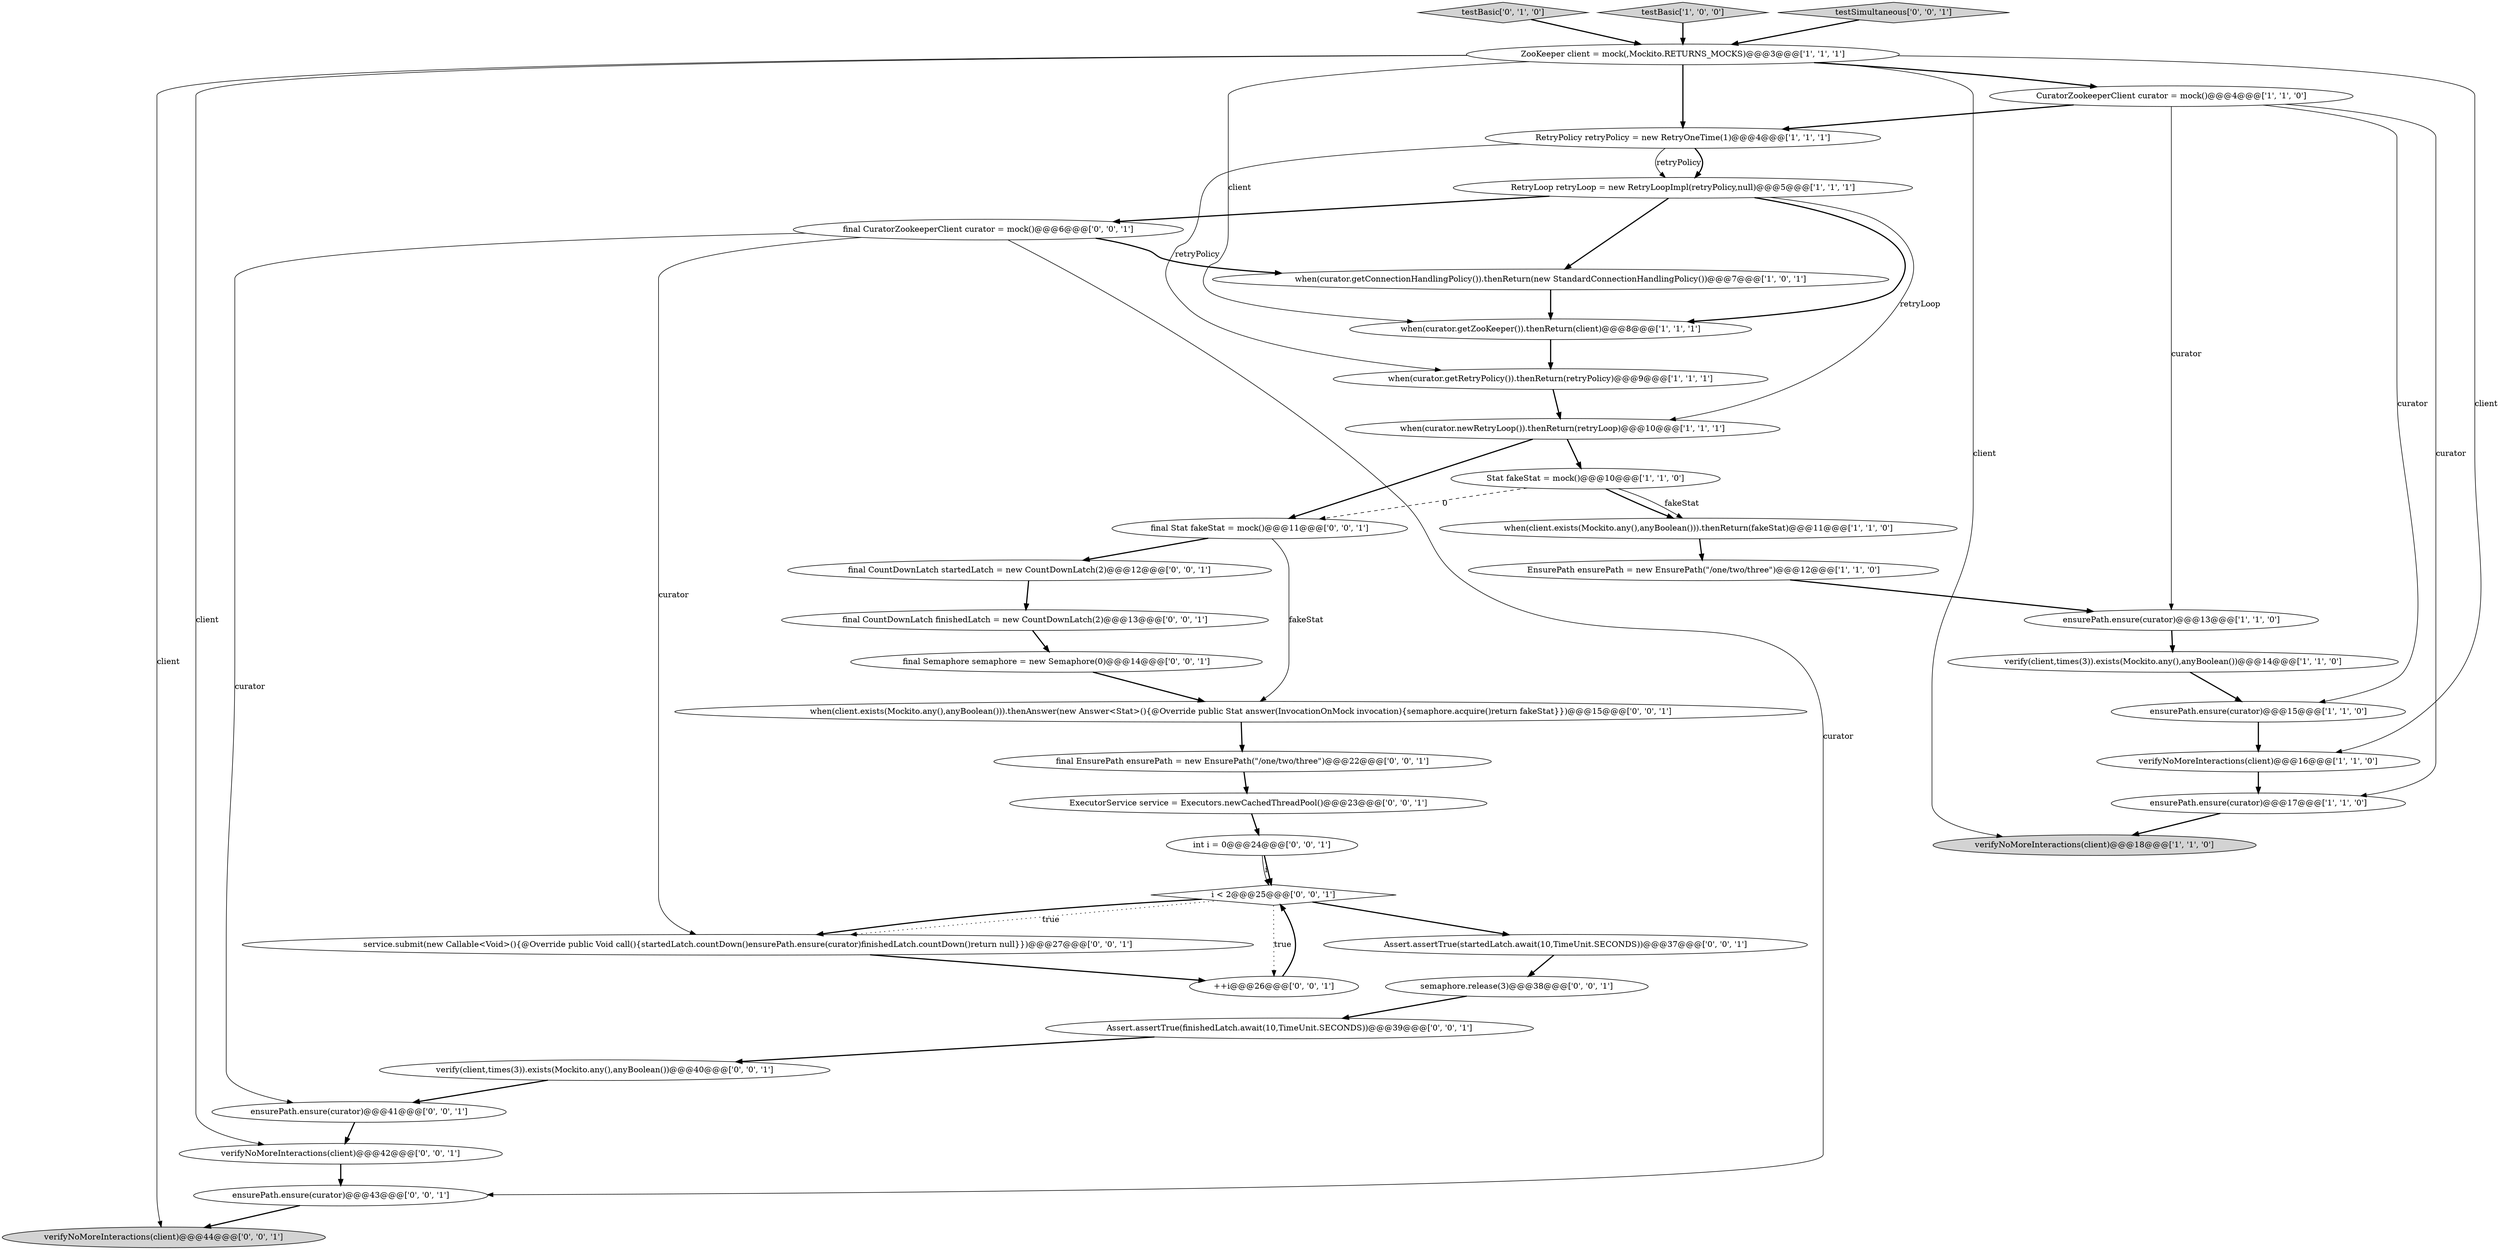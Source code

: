digraph {
21 [style = filled, label = "Assert.assertTrue(finishedLatch.await(10,TimeUnit.SECONDS))@@@39@@@['0', '0', '1']", fillcolor = white, shape = ellipse image = "AAA0AAABBB3BBB"];
25 [style = filled, label = "final Semaphore semaphore = new Semaphore(0)@@@14@@@['0', '0', '1']", fillcolor = white, shape = ellipse image = "AAA0AAABBB3BBB"];
19 [style = filled, label = "final CountDownLatch startedLatch = new CountDownLatch(2)@@@12@@@['0', '0', '1']", fillcolor = white, shape = ellipse image = "AAA0AAABBB3BBB"];
35 [style = filled, label = "semaphore.release(3)@@@38@@@['0', '0', '1']", fillcolor = white, shape = ellipse image = "AAA0AAABBB3BBB"];
22 [style = filled, label = "ensurePath.ensure(curator)@@@41@@@['0', '0', '1']", fillcolor = white, shape = ellipse image = "AAA0AAABBB3BBB"];
28 [style = filled, label = "when(client.exists(Mockito.any(),anyBoolean())).thenAnswer(new Answer<Stat>(){@Override public Stat answer(InvocationOnMock invocation){semaphore.acquire()return fakeStat}})@@@15@@@['0', '0', '1']", fillcolor = white, shape = ellipse image = "AAA0AAABBB3BBB"];
27 [style = filled, label = "final EnsurePath ensurePath = new EnsurePath(\"/one/two/three\")@@@22@@@['0', '0', '1']", fillcolor = white, shape = ellipse image = "AAA0AAABBB3BBB"];
38 [style = filled, label = "Assert.assertTrue(startedLatch.await(10,TimeUnit.SECONDS))@@@37@@@['0', '0', '1']", fillcolor = white, shape = ellipse image = "AAA0AAABBB3BBB"];
26 [style = filled, label = "final Stat fakeStat = mock()@@@11@@@['0', '0', '1']", fillcolor = white, shape = ellipse image = "AAA0AAABBB3BBB"];
29 [style = filled, label = "++i@@@26@@@['0', '0', '1']", fillcolor = white, shape = ellipse image = "AAA0AAABBB3BBB"];
1 [style = filled, label = "ensurePath.ensure(curator)@@@15@@@['1', '1', '0']", fillcolor = white, shape = ellipse image = "AAA0AAABBB1BBB"];
6 [style = filled, label = "when(curator.getConnectionHandlingPolicy()).thenReturn(new StandardConnectionHandlingPolicy())@@@7@@@['1', '0', '1']", fillcolor = white, shape = ellipse image = "AAA0AAABBB1BBB"];
10 [style = filled, label = "RetryLoop retryLoop = new RetryLoopImpl(retryPolicy,null)@@@5@@@['1', '1', '1']", fillcolor = white, shape = ellipse image = "AAA0AAABBB1BBB"];
5 [style = filled, label = "when(curator.newRetryLoop()).thenReturn(retryLoop)@@@10@@@['1', '1', '1']", fillcolor = white, shape = ellipse image = "AAA0AAABBB1BBB"];
11 [style = filled, label = "verify(client,times(3)).exists(Mockito.any(),anyBoolean())@@@14@@@['1', '1', '0']", fillcolor = white, shape = ellipse image = "AAA0AAABBB1BBB"];
32 [style = filled, label = "verifyNoMoreInteractions(client)@@@42@@@['0', '0', '1']", fillcolor = white, shape = ellipse image = "AAA0AAABBB3BBB"];
18 [style = filled, label = "testBasic['0', '1', '0']", fillcolor = lightgray, shape = diamond image = "AAA0AAABBB2BBB"];
23 [style = filled, label = "ensurePath.ensure(curator)@@@43@@@['0', '0', '1']", fillcolor = white, shape = ellipse image = "AAA0AAABBB3BBB"];
15 [style = filled, label = "when(curator.getZooKeeper()).thenReturn(client)@@@8@@@['1', '1', '1']", fillcolor = white, shape = ellipse image = "AAA0AAABBB1BBB"];
0 [style = filled, label = "RetryPolicy retryPolicy = new RetryOneTime(1)@@@4@@@['1', '1', '1']", fillcolor = white, shape = ellipse image = "AAA0AAABBB1BBB"];
24 [style = filled, label = "final CountDownLatch finishedLatch = new CountDownLatch(2)@@@13@@@['0', '0', '1']", fillcolor = white, shape = ellipse image = "AAA0AAABBB3BBB"];
30 [style = filled, label = "verifyNoMoreInteractions(client)@@@44@@@['0', '0', '1']", fillcolor = lightgray, shape = ellipse image = "AAA0AAABBB3BBB"];
37 [style = filled, label = "final CuratorZookeeperClient curator = mock()@@@6@@@['0', '0', '1']", fillcolor = white, shape = ellipse image = "AAA0AAABBB3BBB"];
8 [style = filled, label = "Stat fakeStat = mock()@@@10@@@['1', '1', '0']", fillcolor = white, shape = ellipse image = "AAA0AAABBB1BBB"];
12 [style = filled, label = "ZooKeeper client = mock(,Mockito.RETURNS_MOCKS)@@@3@@@['1', '1', '1']", fillcolor = white, shape = ellipse image = "AAA0AAABBB1BBB"];
9 [style = filled, label = "testBasic['1', '0', '0']", fillcolor = lightgray, shape = diamond image = "AAA0AAABBB1BBB"];
39 [style = filled, label = "service.submit(new Callable<Void>(){@Override public Void call(){startedLatch.countDown()ensurePath.ensure(curator)finishedLatch.countDown()return null}})@@@27@@@['0', '0', '1']", fillcolor = white, shape = ellipse image = "AAA0AAABBB3BBB"];
36 [style = filled, label = "testSimultaneous['0', '0', '1']", fillcolor = lightgray, shape = diamond image = "AAA0AAABBB3BBB"];
3 [style = filled, label = "when(client.exists(Mockito.any(),anyBoolean())).thenReturn(fakeStat)@@@11@@@['1', '1', '0']", fillcolor = white, shape = ellipse image = "AAA0AAABBB1BBB"];
33 [style = filled, label = "ExecutorService service = Executors.newCachedThreadPool()@@@23@@@['0', '0', '1']", fillcolor = white, shape = ellipse image = "AAA0AAABBB3BBB"];
17 [style = filled, label = "verifyNoMoreInteractions(client)@@@16@@@['1', '1', '0']", fillcolor = white, shape = ellipse image = "AAA0AAABBB1BBB"];
31 [style = filled, label = "verify(client,times(3)).exists(Mockito.any(),anyBoolean())@@@40@@@['0', '0', '1']", fillcolor = white, shape = ellipse image = "AAA0AAABBB3BBB"];
14 [style = filled, label = "CuratorZookeeperClient curator = mock()@@@4@@@['1', '1', '0']", fillcolor = white, shape = ellipse image = "AAA0AAABBB1BBB"];
13 [style = filled, label = "verifyNoMoreInteractions(client)@@@18@@@['1', '1', '0']", fillcolor = lightgray, shape = ellipse image = "AAA0AAABBB1BBB"];
16 [style = filled, label = "EnsurePath ensurePath = new EnsurePath(\"/one/two/three\")@@@12@@@['1', '1', '0']", fillcolor = white, shape = ellipse image = "AAA0AAABBB1BBB"];
4 [style = filled, label = "ensurePath.ensure(curator)@@@13@@@['1', '1', '0']", fillcolor = white, shape = ellipse image = "AAA0AAABBB1BBB"];
34 [style = filled, label = "int i = 0@@@24@@@['0', '0', '1']", fillcolor = white, shape = ellipse image = "AAA0AAABBB3BBB"];
20 [style = filled, label = "i < 2@@@25@@@['0', '0', '1']", fillcolor = white, shape = diamond image = "AAA0AAABBB3BBB"];
2 [style = filled, label = "ensurePath.ensure(curator)@@@17@@@['1', '1', '0']", fillcolor = white, shape = ellipse image = "AAA0AAABBB1BBB"];
7 [style = filled, label = "when(curator.getRetryPolicy()).thenReturn(retryPolicy)@@@9@@@['1', '1', '1']", fillcolor = white, shape = ellipse image = "AAA0AAABBB1BBB"];
5->8 [style = bold, label=""];
25->28 [style = bold, label=""];
32->23 [style = bold, label=""];
10->15 [style = bold, label=""];
34->20 [style = bold, label=""];
15->7 [style = bold, label=""];
31->22 [style = bold, label=""];
23->30 [style = bold, label=""];
12->15 [style = solid, label="client"];
26->28 [style = solid, label="fakeStat"];
11->1 [style = bold, label=""];
0->10 [style = solid, label="retryPolicy"];
8->3 [style = bold, label=""];
8->3 [style = solid, label="fakeStat"];
18->12 [style = bold, label=""];
5->26 [style = bold, label=""];
37->39 [style = solid, label="curator"];
14->2 [style = solid, label="curator"];
22->32 [style = bold, label=""];
34->20 [style = solid, label="i"];
36->12 [style = bold, label=""];
20->38 [style = bold, label=""];
3->16 [style = bold, label=""];
37->6 [style = bold, label=""];
26->19 [style = bold, label=""];
20->39 [style = dotted, label="true"];
12->0 [style = bold, label=""];
14->1 [style = solid, label="curator"];
10->6 [style = bold, label=""];
35->21 [style = bold, label=""];
6->15 [style = bold, label=""];
1->17 [style = bold, label=""];
2->13 [style = bold, label=""];
19->24 [style = bold, label=""];
29->20 [style = bold, label=""];
0->10 [style = bold, label=""];
7->5 [style = bold, label=""];
21->31 [style = bold, label=""];
14->0 [style = bold, label=""];
17->2 [style = bold, label=""];
12->13 [style = solid, label="client"];
12->32 [style = solid, label="client"];
12->17 [style = solid, label="client"];
20->29 [style = dotted, label="true"];
24->25 [style = bold, label=""];
14->4 [style = solid, label="curator"];
12->14 [style = bold, label=""];
20->39 [style = bold, label=""];
12->30 [style = solid, label="client"];
37->22 [style = solid, label="curator"];
10->5 [style = solid, label="retryLoop"];
9->12 [style = bold, label=""];
28->27 [style = bold, label=""];
27->33 [style = bold, label=""];
16->4 [style = bold, label=""];
0->7 [style = solid, label="retryPolicy"];
4->11 [style = bold, label=""];
38->35 [style = bold, label=""];
37->23 [style = solid, label="curator"];
33->34 [style = bold, label=""];
39->29 [style = bold, label=""];
10->37 [style = bold, label=""];
8->26 [style = dashed, label="0"];
}
